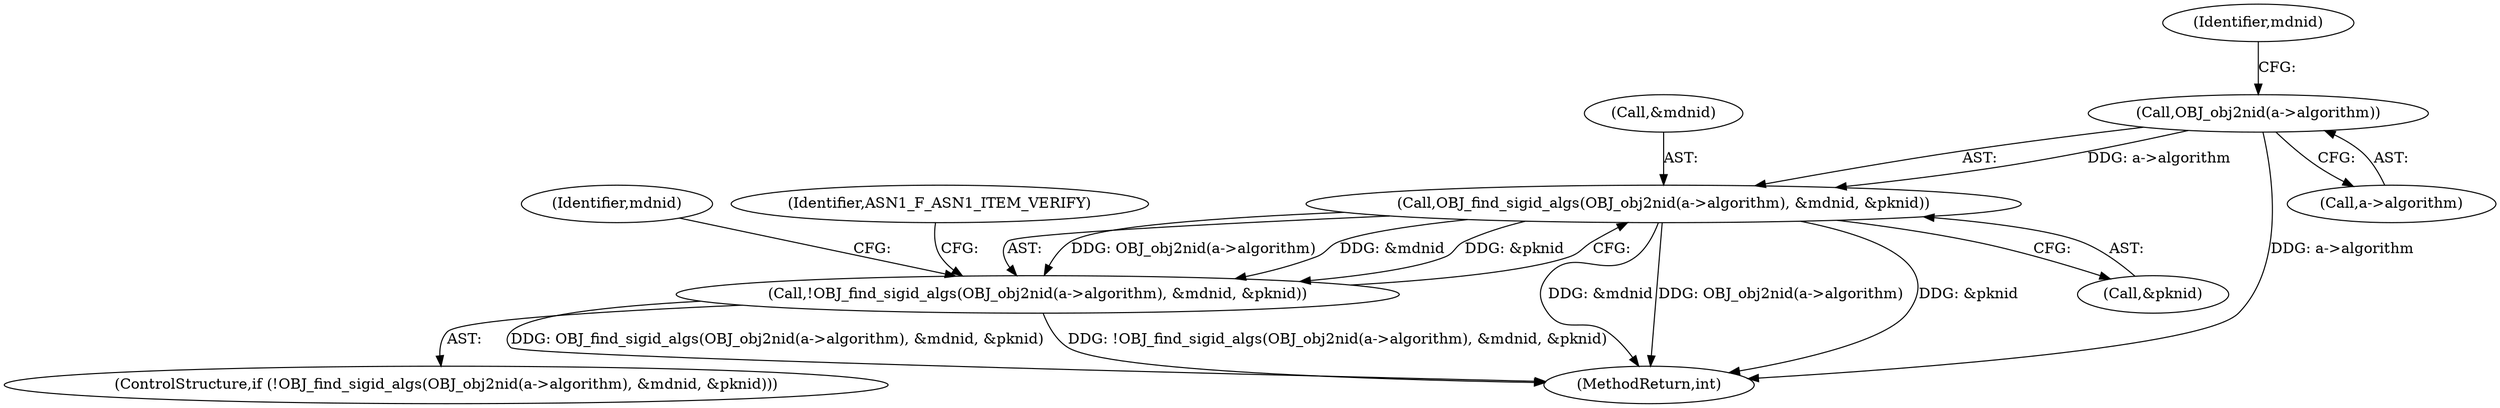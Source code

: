digraph "0_openssl_cb62ab4b17818fe66d2fed0a7fe71969131c811b@pointer" {
"1000160" [label="(Call,OBJ_obj2nid(a->algorithm))"];
"1000159" [label="(Call,OBJ_find_sigid_algs(OBJ_obj2nid(a->algorithm), &mdnid, &pknid))"];
"1000158" [label="(Call,!OBJ_find_sigid_algs(OBJ_obj2nid(a->algorithm), &mdnid, &pknid))"];
"1000175" [label="(Identifier,mdnid)"];
"1000334" [label="(MethodReturn,int)"];
"1000158" [label="(Call,!OBJ_find_sigid_algs(OBJ_obj2nid(a->algorithm), &mdnid, &pknid))"];
"1000165" [label="(Identifier,mdnid)"];
"1000157" [label="(ControlStructure,if (!OBJ_find_sigid_algs(OBJ_obj2nid(a->algorithm), &mdnid, &pknid)))"];
"1000161" [label="(Call,a->algorithm)"];
"1000159" [label="(Call,OBJ_find_sigid_algs(OBJ_obj2nid(a->algorithm), &mdnid, &pknid))"];
"1000166" [label="(Call,&pknid)"];
"1000164" [label="(Call,&mdnid)"];
"1000160" [label="(Call,OBJ_obj2nid(a->algorithm))"];
"1000170" [label="(Identifier,ASN1_F_ASN1_ITEM_VERIFY)"];
"1000160" -> "1000159"  [label="AST: "];
"1000160" -> "1000161"  [label="CFG: "];
"1000161" -> "1000160"  [label="AST: "];
"1000165" -> "1000160"  [label="CFG: "];
"1000160" -> "1000334"  [label="DDG: a->algorithm"];
"1000160" -> "1000159"  [label="DDG: a->algorithm"];
"1000159" -> "1000158"  [label="AST: "];
"1000159" -> "1000166"  [label="CFG: "];
"1000164" -> "1000159"  [label="AST: "];
"1000166" -> "1000159"  [label="AST: "];
"1000158" -> "1000159"  [label="CFG: "];
"1000159" -> "1000334"  [label="DDG: &mdnid"];
"1000159" -> "1000334"  [label="DDG: OBJ_obj2nid(a->algorithm)"];
"1000159" -> "1000334"  [label="DDG: &pknid"];
"1000159" -> "1000158"  [label="DDG: OBJ_obj2nid(a->algorithm)"];
"1000159" -> "1000158"  [label="DDG: &mdnid"];
"1000159" -> "1000158"  [label="DDG: &pknid"];
"1000158" -> "1000157"  [label="AST: "];
"1000170" -> "1000158"  [label="CFG: "];
"1000175" -> "1000158"  [label="CFG: "];
"1000158" -> "1000334"  [label="DDG: OBJ_find_sigid_algs(OBJ_obj2nid(a->algorithm), &mdnid, &pknid)"];
"1000158" -> "1000334"  [label="DDG: !OBJ_find_sigid_algs(OBJ_obj2nid(a->algorithm), &mdnid, &pknid)"];
}
